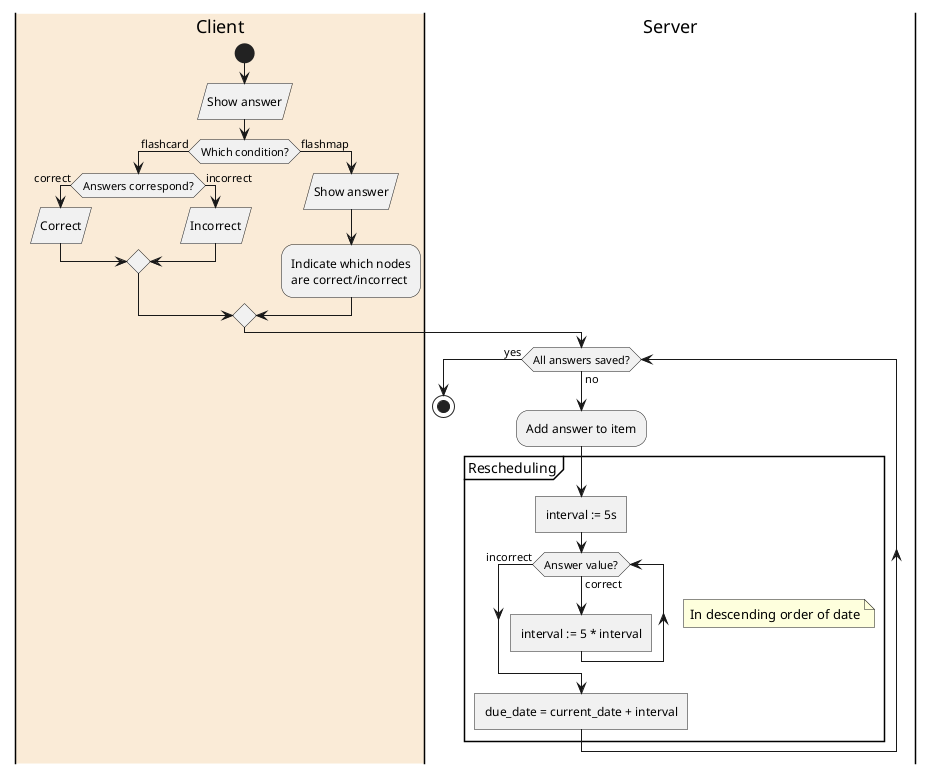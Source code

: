 @startuml
|#AntiqueWhite|Client|
start
:Show answer/
if (Which condition?) then (flashcard)
if (Answers correspond?) then (correct)
:Correct/
else (incorrect)
:Incorrect/
endif
else (flashmap)
:Show answer/
:Indicate which nodes
are correct/incorrect;
endif
|Server|
while (All answers saved?) is (no)
:Add answer to item;
partition Rescheduling {
:interval := 5s]
while (Answer value?) is (correct)
floating note right: In descending order of date
:interval := 5 * interval]
endwhile (incorrect)
:due_date = current_date + interval]
}
endwhile (yes)
stop
@enduml
